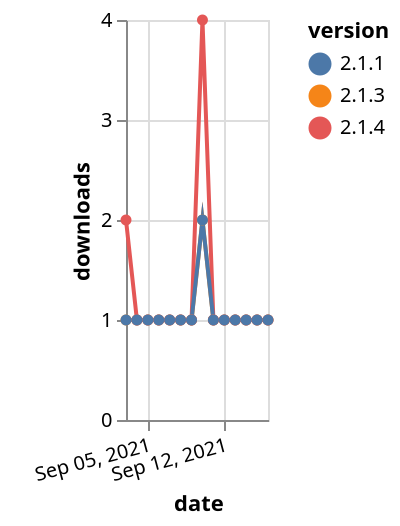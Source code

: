 {"$schema": "https://vega.github.io/schema/vega-lite/v5.json", "description": "A simple bar chart with embedded data.", "data": {"values": [{"date": "2021-09-03", "total": 139, "delta": 1, "version": "2.1.3"}, {"date": "2021-09-04", "total": 140, "delta": 1, "version": "2.1.3"}, {"date": "2021-09-05", "total": 141, "delta": 1, "version": "2.1.3"}, {"date": "2021-09-06", "total": 142, "delta": 1, "version": "2.1.3"}, {"date": "2021-09-07", "total": 143, "delta": 1, "version": "2.1.3"}, {"date": "2021-09-08", "total": 144, "delta": 1, "version": "2.1.3"}, {"date": "2021-09-09", "total": 145, "delta": 1, "version": "2.1.3"}, {"date": "2021-09-10", "total": 147, "delta": 2, "version": "2.1.3"}, {"date": "2021-09-11", "total": 148, "delta": 1, "version": "2.1.3"}, {"date": "2021-09-12", "total": 149, "delta": 1, "version": "2.1.3"}, {"date": "2021-09-13", "total": 150, "delta": 1, "version": "2.1.3"}, {"date": "2021-09-14", "total": 151, "delta": 1, "version": "2.1.3"}, {"date": "2021-09-15", "total": 152, "delta": 1, "version": "2.1.3"}, {"date": "2021-09-16", "total": 153, "delta": 1, "version": "2.1.3"}, {"date": "2021-09-03", "total": 147, "delta": 2, "version": "2.1.4"}, {"date": "2021-09-04", "total": 148, "delta": 1, "version": "2.1.4"}, {"date": "2021-09-05", "total": 149, "delta": 1, "version": "2.1.4"}, {"date": "2021-09-06", "total": 150, "delta": 1, "version": "2.1.4"}, {"date": "2021-09-07", "total": 151, "delta": 1, "version": "2.1.4"}, {"date": "2021-09-08", "total": 152, "delta": 1, "version": "2.1.4"}, {"date": "2021-09-09", "total": 153, "delta": 1, "version": "2.1.4"}, {"date": "2021-09-10", "total": 157, "delta": 4, "version": "2.1.4"}, {"date": "2021-09-11", "total": 158, "delta": 1, "version": "2.1.4"}, {"date": "2021-09-12", "total": 159, "delta": 1, "version": "2.1.4"}, {"date": "2021-09-13", "total": 160, "delta": 1, "version": "2.1.4"}, {"date": "2021-09-14", "total": 161, "delta": 1, "version": "2.1.4"}, {"date": "2021-09-15", "total": 162, "delta": 1, "version": "2.1.4"}, {"date": "2021-09-16", "total": 163, "delta": 1, "version": "2.1.4"}, {"date": "2021-09-03", "total": 139, "delta": 1, "version": "2.1.1"}, {"date": "2021-09-04", "total": 140, "delta": 1, "version": "2.1.1"}, {"date": "2021-09-05", "total": 141, "delta": 1, "version": "2.1.1"}, {"date": "2021-09-06", "total": 142, "delta": 1, "version": "2.1.1"}, {"date": "2021-09-07", "total": 143, "delta": 1, "version": "2.1.1"}, {"date": "2021-09-08", "total": 144, "delta": 1, "version": "2.1.1"}, {"date": "2021-09-09", "total": 145, "delta": 1, "version": "2.1.1"}, {"date": "2021-09-10", "total": 147, "delta": 2, "version": "2.1.1"}, {"date": "2021-09-11", "total": 148, "delta": 1, "version": "2.1.1"}, {"date": "2021-09-12", "total": 149, "delta": 1, "version": "2.1.1"}, {"date": "2021-09-13", "total": 150, "delta": 1, "version": "2.1.1"}, {"date": "2021-09-14", "total": 151, "delta": 1, "version": "2.1.1"}, {"date": "2021-09-15", "total": 152, "delta": 1, "version": "2.1.1"}, {"date": "2021-09-16", "total": 153, "delta": 1, "version": "2.1.1"}]}, "width": "container", "mark": {"type": "line", "point": {"filled": true}}, "encoding": {"x": {"field": "date", "type": "temporal", "timeUnit": "yearmonthdate", "title": "date", "axis": {"labelAngle": -15}}, "y": {"field": "delta", "type": "quantitative", "title": "downloads"}, "color": {"field": "version", "type": "nominal"}, "tooltip": {"field": "delta"}}}